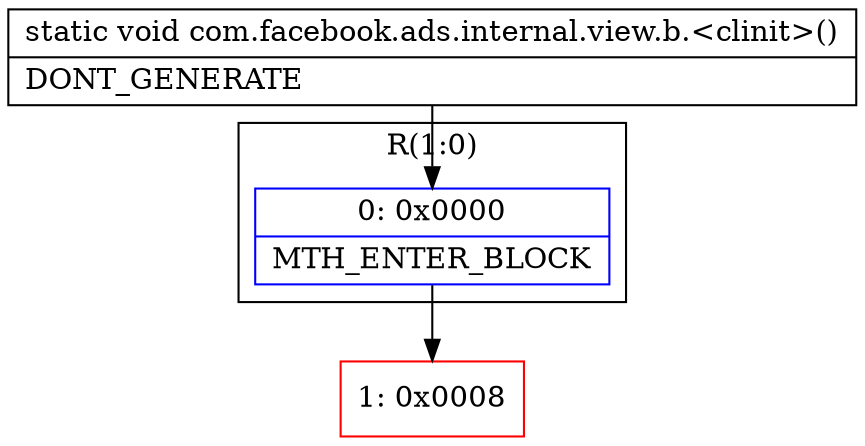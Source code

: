 digraph "CFG forcom.facebook.ads.internal.view.b.\<clinit\>()V" {
subgraph cluster_Region_1044285529 {
label = "R(1:0)";
node [shape=record,color=blue];
Node_0 [shape=record,label="{0\:\ 0x0000|MTH_ENTER_BLOCK\l}"];
}
Node_1 [shape=record,color=red,label="{1\:\ 0x0008}"];
MethodNode[shape=record,label="{static void com.facebook.ads.internal.view.b.\<clinit\>()  | DONT_GENERATE\l}"];
MethodNode -> Node_0;
Node_0 -> Node_1;
}

